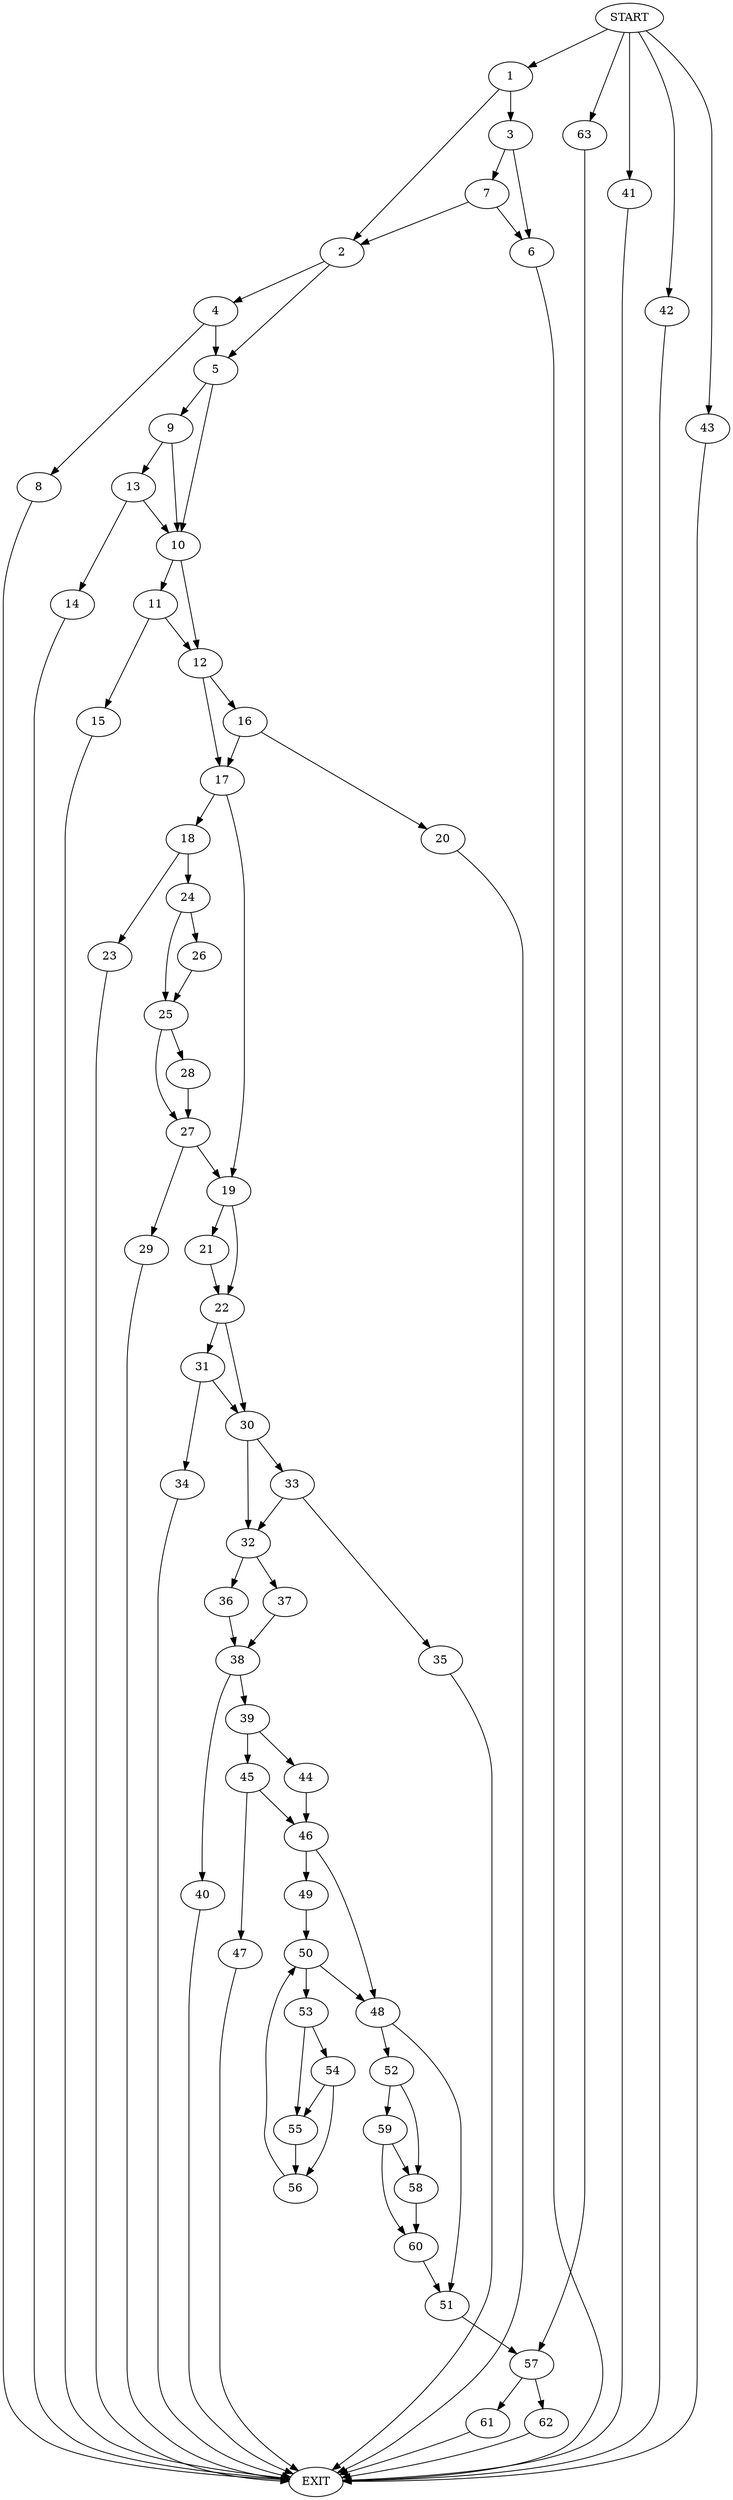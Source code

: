 digraph {
0 [label="START"]
64 [label="EXIT"]
0 -> 1
1 -> 2
1 -> 3
2 -> 4
2 -> 5
3 -> 6
3 -> 7
6 -> 64
7 -> 2
7 -> 6
4 -> 8
4 -> 5
5 -> 9
5 -> 10
8 -> 64
10 -> 11
10 -> 12
9 -> 13
9 -> 10
13 -> 14
13 -> 10
14 -> 64
11 -> 15
11 -> 12
12 -> 16
12 -> 17
15 -> 64
17 -> 18
17 -> 19
16 -> 20
16 -> 17
20 -> 64
19 -> 21
19 -> 22
18 -> 23
18 -> 24
24 -> 25
24 -> 26
23 -> 64
26 -> 25
25 -> 27
25 -> 28
27 -> 29
27 -> 19
28 -> 27
29 -> 64
21 -> 22
22 -> 30
22 -> 31
30 -> 32
30 -> 33
31 -> 30
31 -> 34
34 -> 64
33 -> 35
33 -> 32
32 -> 36
32 -> 37
35 -> 64
37 -> 38
36 -> 38
38 -> 39
38 -> 40
0 -> 41
41 -> 64
0 -> 42
42 -> 64
0 -> 43
43 -> 64
40 -> 64
39 -> 44
39 -> 45
44 -> 46
45 -> 46
45 -> 47
46 -> 48
46 -> 49
47 -> 64
49 -> 50
48 -> 51
48 -> 52
50 -> 48
50 -> 53
53 -> 54
53 -> 55
55 -> 56
54 -> 56
54 -> 55
56 -> 50
51 -> 57
52 -> 58
52 -> 59
59 -> 60
59 -> 58
58 -> 60
60 -> 51
57 -> 61
57 -> 62
61 -> 64
0 -> 63
63 -> 57
62 -> 64
}
